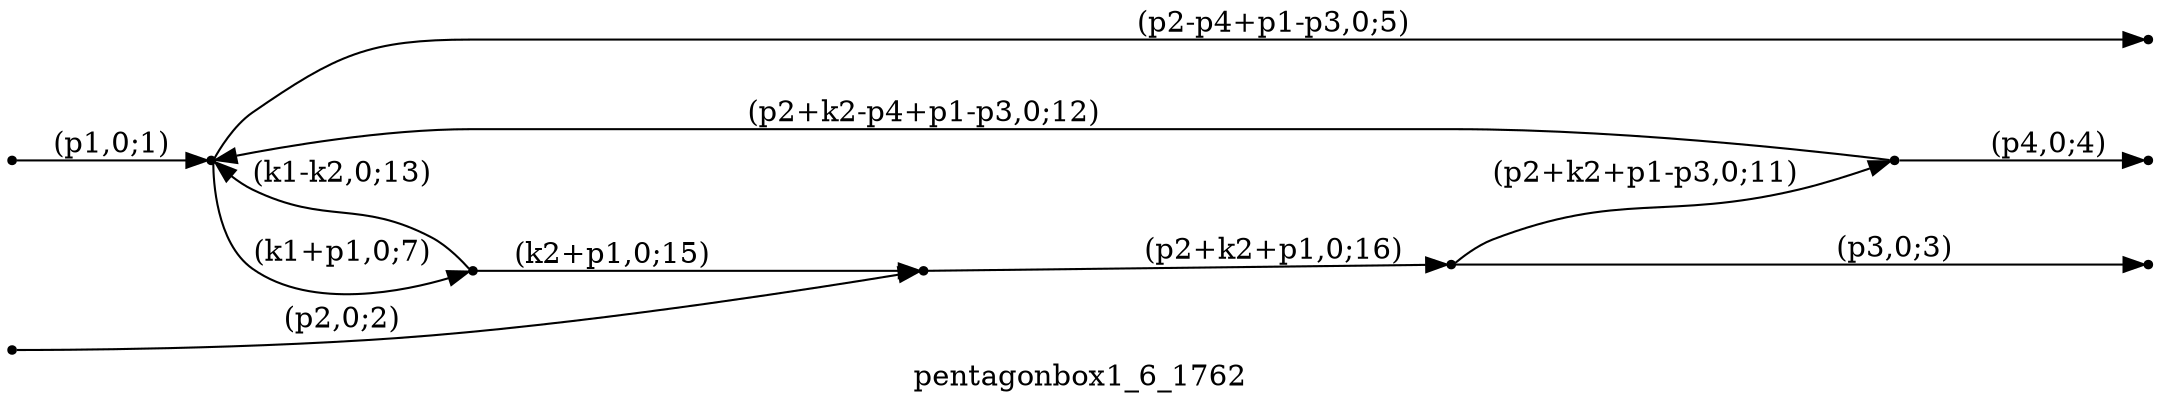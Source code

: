digraph pentagonbox1_6_1762 {
  label="pentagonbox1_6_1762";
  rankdir="LR";
  subgraph edges {
    -1 -> 3 [label="(p1,0;1)"];
    -2 -> 5 [label="(p2,0;2)"];
    4 -> -3 [label="(p3,0;3)"];
    1 -> -4 [label="(p4,0;4)"];
    3 -> -5 [label="(p2-p4+p1-p3,0;5)"];
    3 -> 2 [label="(k1+p1,0;7)"];
    4 -> 1 [label="(p2+k2+p1-p3,0;11)"];
    1 -> 3 [label="(p2+k2-p4+p1-p3,0;12)"];
    2 -> 3 [label="(k1-k2,0;13)"];
    2 -> 5 [label="(k2+p1,0;15)"];
    5 -> 4 [label="(p2+k2+p1,0;16)"];
  }
  subgraph incoming { rank="source"; -1; -2; }
  subgraph outgoing { rank="sink"; -3; -4; -5; }
-5 [shape=point];
-4 [shape=point];
-3 [shape=point];
-2 [shape=point];
-1 [shape=point];
1 [shape=point];
2 [shape=point];
3 [shape=point];
4 [shape=point];
5 [shape=point];
}

